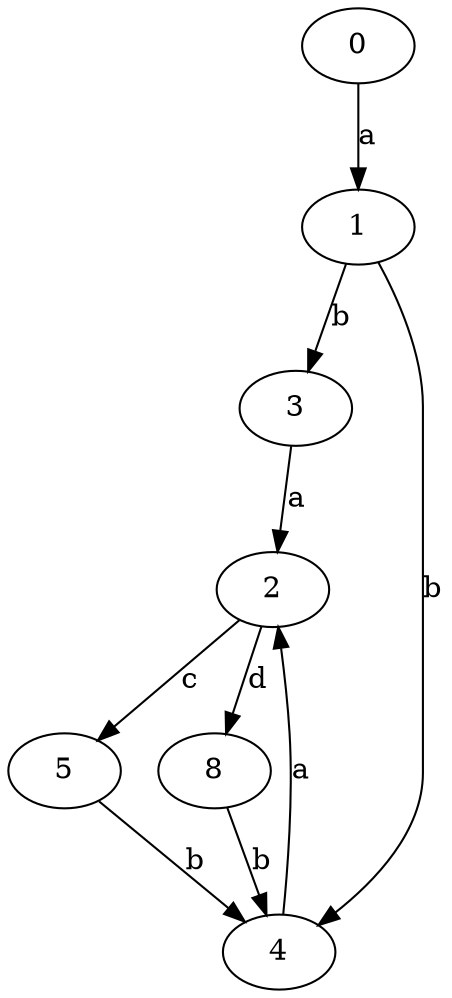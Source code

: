 strict digraph  {
1;
2;
3;
4;
0;
5;
8;
1 -> 3  [label=b];
1 -> 4  [label=b];
2 -> 5  [label=c];
2 -> 8  [label=d];
3 -> 2  [label=a];
4 -> 2  [label=a];
0 -> 1  [label=a];
5 -> 4  [label=b];
8 -> 4  [label=b];
}
